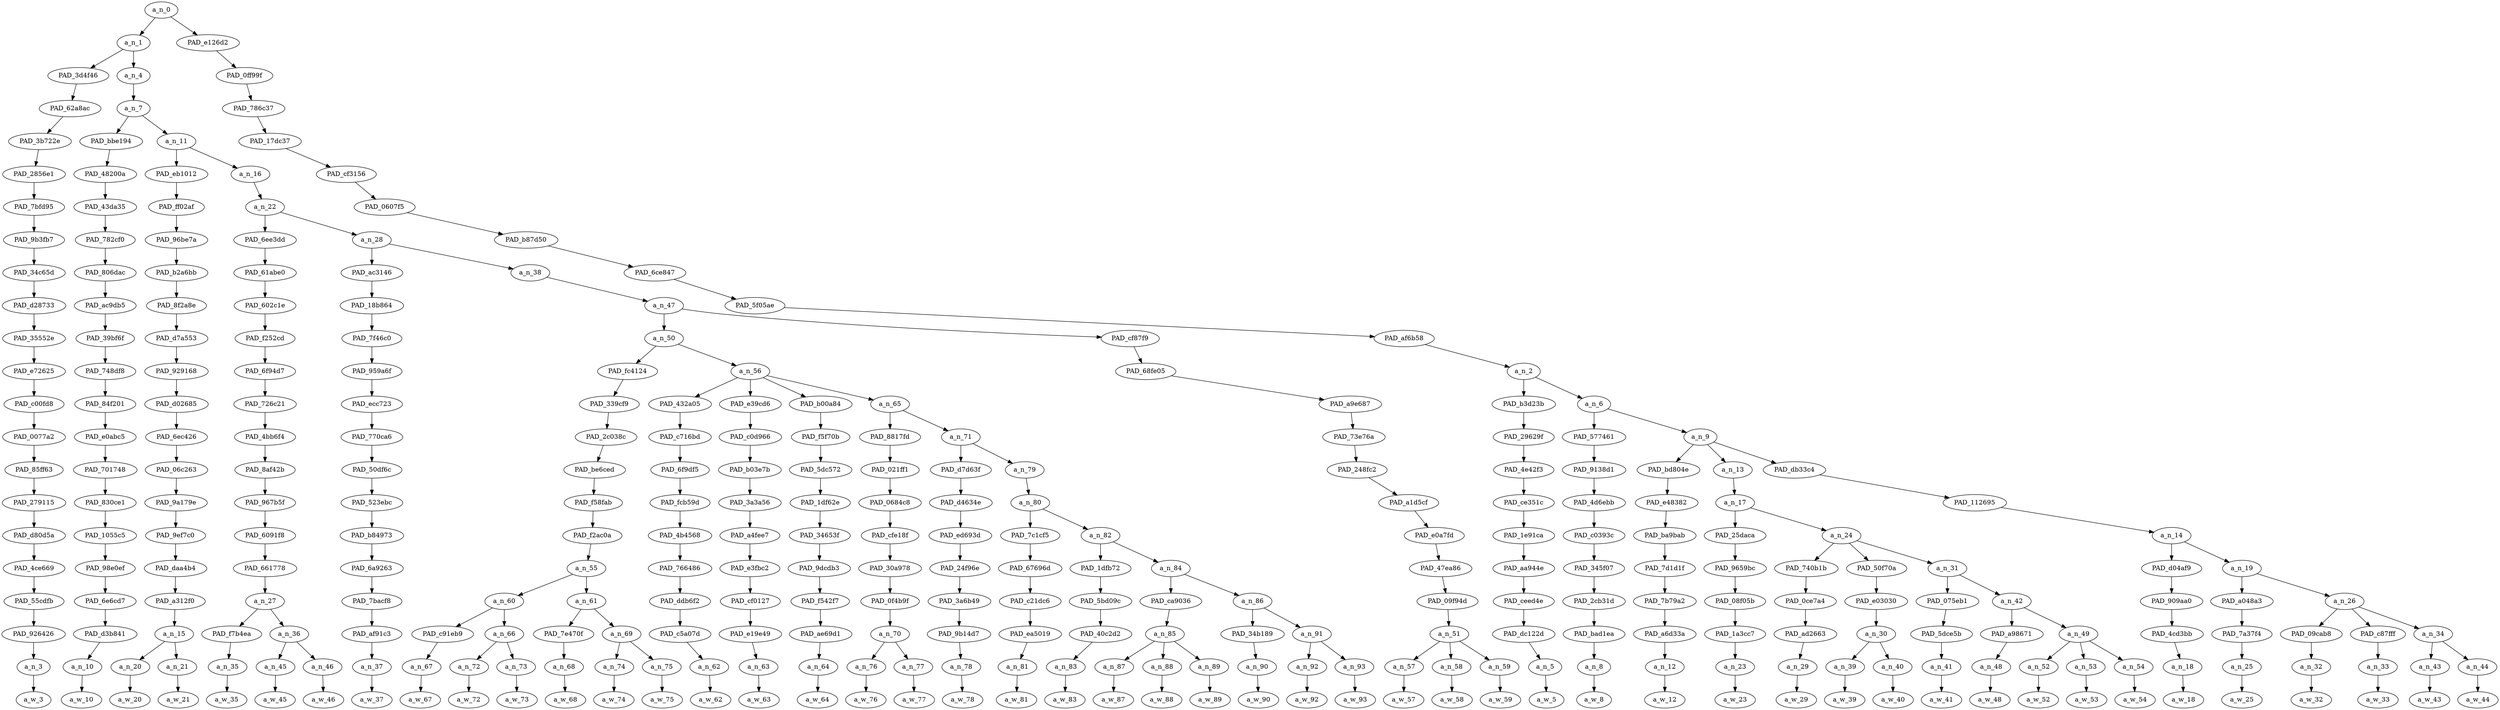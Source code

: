 strict digraph "" {
	a_n_0	[div_dir=1,
		index=0,
		level=21,
		pos="17.304744296603733,21!",
		text_span="[0, 1, 2, 3, 4, 5, 6, 7, 8, 9, 10, 11, 12, 13, 14, 15, 16, 17, 18, 19, 20, 21, 22, 23, 24, 25, 26, 27, 28, 29, 30, 31, 32, 33, 34, \
35, 36, 37, 38, 39, 40, 41, 42, 43, 44, 45, 46, 47, 48]",
		value=1.00000001];
	a_n_1	[div_dir=1,
		index=0,
		level=20,
		pos="1.7379608154296875,20!",
		text_span="[0, 1, 2, 3, 4, 5, 6, 7, 8, 9, 10, 11, 12, 13, 14, 15, 16, 17, 18, 19, 20, 21, 22, 23, 24, 25, 26, 27, 28, 29, 30]",
		value=0.70488954];
	a_n_0 -> a_n_1;
	PAD_e126d2	[div_dir=1,
		index=1,
		level=20,
		pos="32.87152777777778,20!",
		text_span="[31, 32, 33, 34, 35, 36, 37, 38, 39, 40, 41, 42, 43, 44, 45, 46, 47, 48]",
		value=0.29445597];
	a_n_0 -> PAD_e126d2;
	PAD_3d4f46	[div_dir=1,
		index=0,
		level=19,
		pos="0.0,19!",
		text_span="[0]",
		value=0.02516810];
	a_n_1 -> PAD_3d4f46;
	a_n_4	[div_dir=1,
		index=1,
		level=19,
		pos="3.475921630859375,19!",
		text_span="[1, 2, 3, 4, 5, 6, 7, 8, 9, 10, 11, 12, 13, 14, 15, 16, 17, 18, 19, 20, 21, 22, 23, 24, 25, 26, 27, 28, 29, 30]",
		value=0.67905836];
	a_n_1 -> a_n_4;
	PAD_62a8ac	[div_dir=1,
		index=0,
		level=18,
		pos="0.0,18!",
		text_span="[0]",
		value=0.02516810];
	PAD_3d4f46 -> PAD_62a8ac;
	PAD_3b722e	[div_dir=1,
		index=0,
		level=17,
		pos="0.0,17!",
		text_span="[0]",
		value=0.02516810];
	PAD_62a8ac -> PAD_3b722e;
	PAD_2856e1	[div_dir=1,
		index=0,
		level=16,
		pos="0.0,16!",
		text_span="[0]",
		value=0.02516810];
	PAD_3b722e -> PAD_2856e1;
	PAD_7bfd95	[div_dir=1,
		index=0,
		level=15,
		pos="0.0,15!",
		text_span="[0]",
		value=0.02516810];
	PAD_2856e1 -> PAD_7bfd95;
	PAD_9b3fb7	[div_dir=1,
		index=0,
		level=14,
		pos="0.0,14!",
		text_span="[0]",
		value=0.02516810];
	PAD_7bfd95 -> PAD_9b3fb7;
	PAD_34c65d	[div_dir=1,
		index=0,
		level=13,
		pos="0.0,13!",
		text_span="[0]",
		value=0.02516810];
	PAD_9b3fb7 -> PAD_34c65d;
	PAD_d28733	[div_dir=1,
		index=0,
		level=12,
		pos="0.0,12!",
		text_span="[0]",
		value=0.02516810];
	PAD_34c65d -> PAD_d28733;
	PAD_35552e	[div_dir=1,
		index=0,
		level=11,
		pos="0.0,11!",
		text_span="[0]",
		value=0.02516810];
	PAD_d28733 -> PAD_35552e;
	PAD_e72625	[div_dir=1,
		index=0,
		level=10,
		pos="0.0,10!",
		text_span="[0]",
		value=0.02516810];
	PAD_35552e -> PAD_e72625;
	PAD_c00fd8	[div_dir=1,
		index=0,
		level=9,
		pos="0.0,9!",
		text_span="[0]",
		value=0.02516810];
	PAD_e72625 -> PAD_c00fd8;
	PAD_0077a2	[div_dir=1,
		index=0,
		level=8,
		pos="0.0,8!",
		text_span="[0]",
		value=0.02516810];
	PAD_c00fd8 -> PAD_0077a2;
	PAD_85ff63	[div_dir=1,
		index=0,
		level=7,
		pos="0.0,7!",
		text_span="[0]",
		value=0.02516810];
	PAD_0077a2 -> PAD_85ff63;
	PAD_279115	[div_dir=1,
		index=0,
		level=6,
		pos="0.0,6!",
		text_span="[0]",
		value=0.02516810];
	PAD_85ff63 -> PAD_279115;
	PAD_d80d5a	[div_dir=1,
		index=0,
		level=5,
		pos="0.0,5!",
		text_span="[0]",
		value=0.02516810];
	PAD_279115 -> PAD_d80d5a;
	PAD_4ce669	[div_dir=1,
		index=0,
		level=4,
		pos="0.0,4!",
		text_span="[0]",
		value=0.02516810];
	PAD_d80d5a -> PAD_4ce669;
	PAD_55cdfb	[div_dir=1,
		index=0,
		level=3,
		pos="0.0,3!",
		text_span="[0]",
		value=0.02516810];
	PAD_4ce669 -> PAD_55cdfb;
	PAD_926426	[div_dir=1,
		index=0,
		level=2,
		pos="0.0,2!",
		text_span="[0]",
		value=0.02516810];
	PAD_55cdfb -> PAD_926426;
	a_n_3	[div_dir=1,
		index=0,
		level=1,
		pos="0.0,1!",
		text_span="[0]",
		value=0.02516810];
	PAD_926426 -> a_n_3;
	a_w_3	[div_dir=0,
		index=0,
		level=0,
		pos="0,0!",
		text_span="[0]",
		value=who];
	a_n_3 -> a_w_3;
	a_n_7	[div_dir=1,
		index=1,
		level=18,
		pos="3.475921630859375,18!",
		text_span="[1, 2, 3, 4, 5, 6, 7, 8, 9, 10, 11, 12, 13, 14, 15, 16, 17, 18, 19, 20, 21, 22, 23, 24, 25, 26, 27, 28, 29, 30]",
		value=0.67842242];
	a_n_4 -> a_n_7;
	PAD_bbe194	[div_dir=1,
		index=1,
		level=17,
		pos="1.0,17!",
		text_span="[1]",
		value=0.01773156];
	a_n_7 -> PAD_bbe194;
	a_n_11	[div_dir=1,
		index=2,
		level=17,
		pos="5.95184326171875,17!",
		text_span="[2, 3, 4, 5, 6, 7, 8, 9, 10, 11, 12, 13, 14, 15, 16, 17, 18, 19, 20, 21, 22, 23, 24, 25, 26, 27, 28, 29, 30]",
		value=0.66005491];
	a_n_7 -> a_n_11;
	PAD_48200a	[div_dir=1,
		index=1,
		level=16,
		pos="1.0,16!",
		text_span="[1]",
		value=0.01773156];
	PAD_bbe194 -> PAD_48200a;
	PAD_43da35	[div_dir=1,
		index=1,
		level=15,
		pos="1.0,15!",
		text_span="[1]",
		value=0.01773156];
	PAD_48200a -> PAD_43da35;
	PAD_782cf0	[div_dir=1,
		index=1,
		level=14,
		pos="1.0,14!",
		text_span="[1]",
		value=0.01773156];
	PAD_43da35 -> PAD_782cf0;
	PAD_806dac	[div_dir=1,
		index=1,
		level=13,
		pos="1.0,13!",
		text_span="[1]",
		value=0.01773156];
	PAD_782cf0 -> PAD_806dac;
	PAD_ac9db5	[div_dir=1,
		index=1,
		level=12,
		pos="1.0,12!",
		text_span="[1]",
		value=0.01773156];
	PAD_806dac -> PAD_ac9db5;
	PAD_39bf6f	[div_dir=1,
		index=1,
		level=11,
		pos="1.0,11!",
		text_span="[1]",
		value=0.01773156];
	PAD_ac9db5 -> PAD_39bf6f;
	PAD_748df8	[div_dir=1,
		index=1,
		level=10,
		pos="1.0,10!",
		text_span="[1]",
		value=0.01773156];
	PAD_39bf6f -> PAD_748df8;
	PAD_84f201	[div_dir=1,
		index=1,
		level=9,
		pos="1.0,9!",
		text_span="[1]",
		value=0.01773156];
	PAD_748df8 -> PAD_84f201;
	PAD_e0abc5	[div_dir=1,
		index=1,
		level=8,
		pos="1.0,8!",
		text_span="[1]",
		value=0.01773156];
	PAD_84f201 -> PAD_e0abc5;
	PAD_701748	[div_dir=1,
		index=1,
		level=7,
		pos="1.0,7!",
		text_span="[1]",
		value=0.01773156];
	PAD_e0abc5 -> PAD_701748;
	PAD_830ce1	[div_dir=1,
		index=1,
		level=6,
		pos="1.0,6!",
		text_span="[1]",
		value=0.01773156];
	PAD_701748 -> PAD_830ce1;
	PAD_1055c5	[div_dir=1,
		index=1,
		level=5,
		pos="1.0,5!",
		text_span="[1]",
		value=0.01773156];
	PAD_830ce1 -> PAD_1055c5;
	PAD_98e0ef	[div_dir=1,
		index=1,
		level=4,
		pos="1.0,4!",
		text_span="[1]",
		value=0.01773156];
	PAD_1055c5 -> PAD_98e0ef;
	PAD_6e6cd7	[div_dir=1,
		index=1,
		level=3,
		pos="1.0,3!",
		text_span="[1]",
		value=0.01773156];
	PAD_98e0ef -> PAD_6e6cd7;
	PAD_d3b841	[div_dir=1,
		index=1,
		level=2,
		pos="1.0,2!",
		text_span="[1]",
		value=0.01773156];
	PAD_6e6cd7 -> PAD_d3b841;
	a_n_10	[div_dir=1,
		index=1,
		level=1,
		pos="1.0,1!",
		text_span="[1]",
		value=0.01773156];
	PAD_d3b841 -> a_n_10;
	a_w_10	[div_dir=0,
		index=1,
		level=0,
		pos="1,0!",
		text_span="[1]",
		value=are];
	a_n_10 -> a_w_10;
	PAD_eb1012	[div_dir=1,
		index=2,
		level=16,
		pos="2.5,16!",
		text_span="[2, 3]",
		value=0.03480091];
	a_n_11 -> PAD_eb1012;
	a_n_16	[div_dir=1,
		index=3,
		level=16,
		pos="9.4036865234375,16!",
		text_span="[4, 5, 6, 7, 8, 9, 10, 11, 12, 13, 14, 15, 16, 17, 18, 19, 20, 21, 22, 23, 24, 25, 26, 27, 28, 29, 30]",
		value=0.62461151];
	a_n_11 -> a_n_16;
	PAD_ff02af	[div_dir=1,
		index=2,
		level=15,
		pos="2.5,15!",
		text_span="[2, 3]",
		value=0.03480091];
	PAD_eb1012 -> PAD_ff02af;
	PAD_96be7a	[div_dir=1,
		index=2,
		level=14,
		pos="2.5,14!",
		text_span="[2, 3]",
		value=0.03480091];
	PAD_ff02af -> PAD_96be7a;
	PAD_b2a6bb	[div_dir=1,
		index=2,
		level=13,
		pos="2.5,13!",
		text_span="[2, 3]",
		value=0.03480091];
	PAD_96be7a -> PAD_b2a6bb;
	PAD_8f2a8e	[div_dir=1,
		index=2,
		level=12,
		pos="2.5,12!",
		text_span="[2, 3]",
		value=0.03480091];
	PAD_b2a6bb -> PAD_8f2a8e;
	PAD_d7a553	[div_dir=1,
		index=2,
		level=11,
		pos="2.5,11!",
		text_span="[2, 3]",
		value=0.03480091];
	PAD_8f2a8e -> PAD_d7a553;
	PAD_929168	[div_dir=1,
		index=2,
		level=10,
		pos="2.5,10!",
		text_span="[2, 3]",
		value=0.03480091];
	PAD_d7a553 -> PAD_929168;
	PAD_d02685	[div_dir=1,
		index=2,
		level=9,
		pos="2.5,9!",
		text_span="[2, 3]",
		value=0.03480091];
	PAD_929168 -> PAD_d02685;
	PAD_6ec426	[div_dir=1,
		index=2,
		level=8,
		pos="2.5,8!",
		text_span="[2, 3]",
		value=0.03480091];
	PAD_d02685 -> PAD_6ec426;
	PAD_06c263	[div_dir=1,
		index=2,
		level=7,
		pos="2.5,7!",
		text_span="[2, 3]",
		value=0.03480091];
	PAD_6ec426 -> PAD_06c263;
	PAD_9a179e	[div_dir=1,
		index=2,
		level=6,
		pos="2.5,6!",
		text_span="[2, 3]",
		value=0.03480091];
	PAD_06c263 -> PAD_9a179e;
	PAD_9ef7c0	[div_dir=1,
		index=2,
		level=5,
		pos="2.5,5!",
		text_span="[2, 3]",
		value=0.03480091];
	PAD_9a179e -> PAD_9ef7c0;
	PAD_daa4b4	[div_dir=1,
		index=2,
		level=4,
		pos="2.5,4!",
		text_span="[2, 3]",
		value=0.03480091];
	PAD_9ef7c0 -> PAD_daa4b4;
	PAD_a312f0	[div_dir=1,
		index=2,
		level=3,
		pos="2.5,3!",
		text_span="[2, 3]",
		value=0.03480091];
	PAD_daa4b4 -> PAD_a312f0;
	a_n_15	[div_dir=1,
		index=2,
		level=2,
		pos="2.5,2!",
		text_span="[2, 3]",
		value=0.03480091];
	PAD_a312f0 -> a_n_15;
	a_n_20	[div_dir=1,
		index=2,
		level=1,
		pos="2.0,1!",
		text_span="[2]",
		value=0.01593804];
	a_n_15 -> a_n_20;
	a_n_21	[div_dir=1,
		index=3,
		level=1,
		pos="3.0,1!",
		text_span="[3]",
		value=0.01882350];
	a_n_15 -> a_n_21;
	a_w_20	[div_dir=0,
		index=2,
		level=0,
		pos="2,0!",
		text_span="[2]",
		value=these];
	a_n_20 -> a_w_20;
	a_w_21	[div_dir=0,
		index=3,
		level=0,
		pos="3,0!",
		text_span="[3]",
		value=people];
	a_n_21 -> a_w_21;
	a_n_22	[div_dir=1,
		index=3,
		level=15,
		pos="9.4036865234375,15!",
		text_span="[4, 5, 6, 7, 8, 9, 10, 11, 12, 13, 14, 15, 16, 17, 18, 19, 20, 21, 22, 23, 24, 25, 26, 27, 28, 29, 30]",
		value=0.62395825];
	a_n_16 -> a_n_22;
	PAD_6ee3dd	[div_dir=1,
		index=3,
		level=14,
		pos="4.75,14!",
		text_span="[4, 5, 6]",
		value=0.03902191];
	a_n_22 -> PAD_6ee3dd;
	a_n_28	[div_dir=1,
		index=4,
		level=14,
		pos="14.057373046875,14!",
		text_span="[7, 8, 9, 10, 11, 12, 13, 14, 15, 16, 17, 18, 19, 20, 21, 22, 23, 24, 25, 26, 27, 28, 29, 30]",
		value=0.58428307];
	a_n_22 -> a_n_28;
	PAD_61abe0	[div_dir=1,
		index=3,
		level=13,
		pos="4.75,13!",
		text_span="[4, 5, 6]",
		value=0.03902191];
	PAD_6ee3dd -> PAD_61abe0;
	PAD_602c1e	[div_dir=1,
		index=3,
		level=12,
		pos="4.75,12!",
		text_span="[4, 5, 6]",
		value=0.03902191];
	PAD_61abe0 -> PAD_602c1e;
	PAD_f252cd	[div_dir=1,
		index=3,
		level=11,
		pos="4.75,11!",
		text_span="[4, 5, 6]",
		value=0.03902191];
	PAD_602c1e -> PAD_f252cd;
	PAD_6f94d7	[div_dir=1,
		index=3,
		level=10,
		pos="4.75,10!",
		text_span="[4, 5, 6]",
		value=0.03902191];
	PAD_f252cd -> PAD_6f94d7;
	PAD_726c21	[div_dir=1,
		index=3,
		level=9,
		pos="4.75,9!",
		text_span="[4, 5, 6]",
		value=0.03902191];
	PAD_6f94d7 -> PAD_726c21;
	PAD_4bb6f4	[div_dir=1,
		index=3,
		level=8,
		pos="4.75,8!",
		text_span="[4, 5, 6]",
		value=0.03902191];
	PAD_726c21 -> PAD_4bb6f4;
	PAD_8af42b	[div_dir=1,
		index=3,
		level=7,
		pos="4.75,7!",
		text_span="[4, 5, 6]",
		value=0.03902191];
	PAD_4bb6f4 -> PAD_8af42b;
	PAD_967b5f	[div_dir=1,
		index=3,
		level=6,
		pos="4.75,6!",
		text_span="[4, 5, 6]",
		value=0.03902191];
	PAD_8af42b -> PAD_967b5f;
	PAD_6091f8	[div_dir=1,
		index=3,
		level=5,
		pos="4.75,5!",
		text_span="[4, 5, 6]",
		value=0.03902191];
	PAD_967b5f -> PAD_6091f8;
	PAD_661778	[div_dir=1,
		index=3,
		level=4,
		pos="4.75,4!",
		text_span="[4, 5, 6]",
		value=0.03902191];
	PAD_6091f8 -> PAD_661778;
	a_n_27	[div_dir=1,
		index=3,
		level=3,
		pos="4.75,3!",
		text_span="[4, 5, 6]",
		value=0.03902191];
	PAD_661778 -> a_n_27;
	PAD_f7b4ea	[div_dir=1,
		index=3,
		level=2,
		pos="4.0,2!",
		text_span="[4]",
		value=0.01309382];
	a_n_27 -> PAD_f7b4ea;
	a_n_36	[div_dir=1,
		index=4,
		level=2,
		pos="5.5,2!",
		text_span="[5, 6]",
		value=0.02585798];
	a_n_27 -> a_n_36;
	a_n_35	[div_dir=1,
		index=4,
		level=1,
		pos="4.0,1!",
		text_span="[4]",
		value=0.01309382];
	PAD_f7b4ea -> a_n_35;
	a_w_35	[div_dir=0,
		index=4,
		level=0,
		pos="4,0!",
		text_span="[4]",
		value=most];
	a_n_35 -> a_w_35;
	a_n_45	[div_dir=1,
		index=5,
		level=1,
		pos="5.0,1!",
		text_span="[5]",
		value=0.01196460];
	a_n_36 -> a_n_45;
	a_n_46	[div_dir=1,
		index=6,
		level=1,
		pos="6.0,1!",
		text_span="[6]",
		value=0.01382970];
	a_n_36 -> a_n_46;
	a_w_45	[div_dir=0,
		index=5,
		level=0,
		pos="5,0!",
		text_span="[5]",
		value=of];
	a_n_45 -> a_w_45;
	a_w_46	[div_dir=0,
		index=6,
		level=0,
		pos="6,0!",
		text_span="[6]",
		value=them];
	a_n_46 -> a_w_46;
	PAD_ac3146	[div_dir=1,
		index=4,
		level=13,
		pos="7.0,13!",
		text_span="[7]",
		value=0.01282829];
	a_n_28 -> PAD_ac3146;
	a_n_38	[div_dir=1,
		index=5,
		level=13,
		pos="21.11474609375,13!",
		text_span="[8, 9, 10, 11, 12, 13, 14, 15, 16, 17, 18, 19, 20, 21, 22, 23, 24, 25, 26, 27, 28, 29, 30]",
		value=0.57078914];
	a_n_28 -> a_n_38;
	PAD_18b864	[div_dir=1,
		index=4,
		level=12,
		pos="7.0,12!",
		text_span="[7]",
		value=0.01282829];
	PAD_ac3146 -> PAD_18b864;
	PAD_7f46c0	[div_dir=1,
		index=4,
		level=11,
		pos="7.0,11!",
		text_span="[7]",
		value=0.01282829];
	PAD_18b864 -> PAD_7f46c0;
	PAD_959a6f	[div_dir=1,
		index=4,
		level=10,
		pos="7.0,10!",
		text_span="[7]",
		value=0.01282829];
	PAD_7f46c0 -> PAD_959a6f;
	PAD_ecc723	[div_dir=1,
		index=4,
		level=9,
		pos="7.0,9!",
		text_span="[7]",
		value=0.01282829];
	PAD_959a6f -> PAD_ecc723;
	PAD_770ca6	[div_dir=1,
		index=4,
		level=8,
		pos="7.0,8!",
		text_span="[7]",
		value=0.01282829];
	PAD_ecc723 -> PAD_770ca6;
	PAD_50df6c	[div_dir=1,
		index=4,
		level=7,
		pos="7.0,7!",
		text_span="[7]",
		value=0.01282829];
	PAD_770ca6 -> PAD_50df6c;
	PAD_523ebc	[div_dir=1,
		index=4,
		level=6,
		pos="7.0,6!",
		text_span="[7]",
		value=0.01282829];
	PAD_50df6c -> PAD_523ebc;
	PAD_b84973	[div_dir=1,
		index=4,
		level=5,
		pos="7.0,5!",
		text_span="[7]",
		value=0.01282829];
	PAD_523ebc -> PAD_b84973;
	PAD_6a9263	[div_dir=1,
		index=4,
		level=4,
		pos="7.0,4!",
		text_span="[7]",
		value=0.01282829];
	PAD_b84973 -> PAD_6a9263;
	PAD_7bacf8	[div_dir=1,
		index=4,
		level=3,
		pos="7.0,3!",
		text_span="[7]",
		value=0.01282829];
	PAD_6a9263 -> PAD_7bacf8;
	PAD_af91c3	[div_dir=1,
		index=5,
		level=2,
		pos="7.0,2!",
		text_span="[7]",
		value=0.01282829];
	PAD_7bacf8 -> PAD_af91c3;
	a_n_37	[div_dir=1,
		index=7,
		level=1,
		pos="7.0,1!",
		text_span="[7]",
		value=0.01282829];
	PAD_af91c3 -> a_n_37;
	a_w_37	[div_dir=0,
		index=7,
		level=0,
		pos="7,0!",
		text_span="[7]",
		value=are1];
	a_n_37 -> a_w_37;
	a_n_47	[div_dir=1,
		index=5,
		level=12,
		pos="21.11474609375,12!",
		text_span="[8, 9, 10, 11, 12, 13, 14, 15, 16, 17, 18, 19, 20, 21, 22, 23, 24, 25, 26, 27, 28, 29, 30]",
		value=0.57012276];
	a_n_38 -> a_n_47;
	a_n_50	[div_dir=1,
		index=5,
		level=11,
		pos="13.2294921875,11!",
		text_span="[8, 9, 10, 11, 12, 13, 14, 15, 16, 17, 18, 19, 20, 21, 22, 23, 24, 25, 26, 27]",
		value=0.52888738];
	a_n_47 -> a_n_50;
	PAD_cf87f9	[div_dir=1,
		index=6,
		level=11,
		pos="29.0,11!",
		text_span="[28, 29, 30]",
		value=0.04056900];
	a_n_47 -> PAD_cf87f9;
	PAD_fc4124	[div_dir=1,
		index=5,
		level=10,
		pos="10.5,10!",
		text_span="[8, 9, 10, 11, 12, 13]",
		value=0.11054304];
	a_n_50 -> PAD_fc4124;
	a_n_56	[div_dir=1,
		index=6,
		level=10,
		pos="15.958984375,10!",
		text_span="[14, 15, 16, 17, 18, 19, 20, 21, 22, 23, 24, 25, 26, 27]",
		value=0.41764778];
	a_n_50 -> a_n_56;
	PAD_339cf9	[div_dir=1,
		index=5,
		level=9,
		pos="10.5,9!",
		text_span="[8, 9, 10, 11, 12, 13]",
		value=0.11054304];
	PAD_fc4124 -> PAD_339cf9;
	PAD_2c038c	[div_dir=1,
		index=5,
		level=8,
		pos="10.5,8!",
		text_span="[8, 9, 10, 11, 12, 13]",
		value=0.11054304];
	PAD_339cf9 -> PAD_2c038c;
	PAD_be6ced	[div_dir=1,
		index=5,
		level=7,
		pos="10.5,7!",
		text_span="[8, 9, 10, 11, 12, 13]",
		value=0.11054304];
	PAD_2c038c -> PAD_be6ced;
	PAD_f58fab	[div_dir=1,
		index=5,
		level=6,
		pos="10.5,6!",
		text_span="[8, 9, 10, 11, 12, 13]",
		value=0.11054304];
	PAD_be6ced -> PAD_f58fab;
	PAD_f2ac0a	[div_dir=1,
		index=5,
		level=5,
		pos="10.5,5!",
		text_span="[8, 9, 10, 11, 12, 13]",
		value=0.11054304];
	PAD_f58fab -> PAD_f2ac0a;
	a_n_55	[div_dir=1,
		index=5,
		level=4,
		pos="10.5,4!",
		text_span="[8, 9, 10, 11, 12, 13]",
		value=0.11054304];
	PAD_f2ac0a -> a_n_55;
	a_n_60	[div_dir=1,
		index=5,
		level=3,
		pos="9.25,3!",
		text_span="[8, 9, 10]",
		value=0.06749439];
	a_n_55 -> a_n_60;
	a_n_61	[div_dir=-1,
		index=6,
		level=3,
		pos="11.75,3!",
		text_span="[11, 12, 13]",
		value=0.04293190];
	a_n_55 -> a_n_61;
	PAD_c91eb9	[div_dir=1,
		index=7,
		level=2,
		pos="10.0,2!",
		text_span="[10]",
		value=0.01765394];
	a_n_60 -> PAD_c91eb9;
	a_n_66	[div_dir=1,
		index=6,
		level=2,
		pos="8.5,2!",
		text_span="[8, 9]",
		value=0.04966553];
	a_n_60 -> a_n_66;
	a_n_67	[div_dir=1,
		index=10,
		level=1,
		pos="10.0,1!",
		text_span="[10]",
		value=0.01765394];
	PAD_c91eb9 -> a_n_67;
	a_w_67	[div_dir=0,
		index=10,
		level=0,
		pos="10,0!",
		text_span="[10]",
		value=people1];
	a_n_67 -> a_w_67;
	a_n_72	[div_dir=1,
		index=8,
		level=1,
		pos="8.0,1!",
		text_span="[8]",
		value=0.02563106];
	a_n_66 -> a_n_72;
	a_n_73	[div_dir=1,
		index=9,
		level=1,
		pos="9.0,1!",
		text_span="[9]",
		value=0.02383071];
	a_n_66 -> a_n_73;
	a_w_72	[div_dir=0,
		index=8,
		level=0,
		pos="8,0!",
		text_span="[8]",
		value=jealous];
	a_n_72 -> a_w_72;
	a_w_73	[div_dir=0,
		index=9,
		level=0,
		pos="9,0!",
		text_span="[9]",
		value=angry];
	a_n_73 -> a_w_73;
	PAD_7e470f	[div_dir=-1,
		index=8,
		level=2,
		pos="11.0,2!",
		text_span="[11]",
		value=0.01226378];
	a_n_61 -> PAD_7e470f;
	a_n_69	[div_dir=-1,
		index=9,
		level=2,
		pos="12.5,2!",
		text_span="[12, 13]",
		value=0.03066215];
	a_n_61 -> a_n_69;
	a_n_68	[div_dir=-1,
		index=11,
		level=1,
		pos="11.0,1!",
		text_span="[11]",
		value=0.01226378];
	PAD_7e470f -> a_n_68;
	a_w_68	[div_dir=0,
		index=11,
		level=0,
		pos="11,0!",
		text_span="[11]",
		value=from];
	a_n_68 -> a_w_68;
	a_n_74	[div_dir=1,
		index=12,
		level=1,
		pos="12.0,1!",
		text_span="[12]",
		value=0.01290982];
	a_n_69 -> a_n_74;
	a_n_75	[div_dir=-1,
		index=13,
		level=1,
		pos="13.0,1!",
		text_span="[13]",
		value=0.01774600];
	a_n_69 -> a_n_75;
	a_w_74	[div_dir=0,
		index=12,
		level=0,
		pos="12,0!",
		text_span="[12]",
		value=other];
	a_n_74 -> a_w_74;
	a_w_75	[div_dir=0,
		index=13,
		level=0,
		pos="13,0!",
		text_span="[13]",
		value=nations];
	a_n_75 -> a_w_75;
	PAD_432a05	[div_dir=1,
		index=6,
		level=9,
		pos="14.0,9!",
		text_span="[14]",
		value=0.01497487];
	a_n_56 -> PAD_432a05;
	PAD_e39cd6	[div_dir=1,
		index=7,
		level=9,
		pos="15.0,9!",
		text_span="[15]",
		value=0.01542407];
	a_n_56 -> PAD_e39cd6;
	PAD_b00a84	[div_dir=-1,
		index=8,
		level=9,
		pos="16.0,9!",
		text_span="[16]",
		value=0.01599957];
	a_n_56 -> PAD_b00a84;
	a_n_65	[div_dir=1,
		index=9,
		level=9,
		pos="18.8359375,9!",
		text_span="[17, 18, 19, 20, 21, 22, 23, 24, 25, 26, 27]",
		value=0.37050879];
	a_n_56 -> a_n_65;
	PAD_c716bd	[div_dir=1,
		index=6,
		level=8,
		pos="14.0,8!",
		text_span="[14]",
		value=0.01497487];
	PAD_432a05 -> PAD_c716bd;
	PAD_6f9df5	[div_dir=1,
		index=6,
		level=7,
		pos="14.0,7!",
		text_span="[14]",
		value=0.01497487];
	PAD_c716bd -> PAD_6f9df5;
	PAD_fcb59d	[div_dir=1,
		index=6,
		level=6,
		pos="14.0,6!",
		text_span="[14]",
		value=0.01497487];
	PAD_6f9df5 -> PAD_fcb59d;
	PAD_4b4568	[div_dir=1,
		index=6,
		level=5,
		pos="14.0,5!",
		text_span="[14]",
		value=0.01497487];
	PAD_fcb59d -> PAD_4b4568;
	PAD_766486	[div_dir=1,
		index=6,
		level=4,
		pos="14.0,4!",
		text_span="[14]",
		value=0.01497487];
	PAD_4b4568 -> PAD_766486;
	PAD_ddb6f2	[div_dir=1,
		index=7,
		level=3,
		pos="14.0,3!",
		text_span="[14]",
		value=0.01497487];
	PAD_766486 -> PAD_ddb6f2;
	PAD_c5a07d	[div_dir=1,
		index=10,
		level=2,
		pos="14.0,2!",
		text_span="[14]",
		value=0.01497487];
	PAD_ddb6f2 -> PAD_c5a07d;
	a_n_62	[div_dir=1,
		index=14,
		level=1,
		pos="14.0,1!",
		text_span="[14]",
		value=0.01497487];
	PAD_c5a07d -> a_n_62;
	a_w_62	[div_dir=0,
		index=14,
		level=0,
		pos="14,0!",
		text_span="[14]",
		value=acting];
	a_n_62 -> a_w_62;
	PAD_c0d966	[div_dir=1,
		index=7,
		level=8,
		pos="15.0,8!",
		text_span="[15]",
		value=0.01542407];
	PAD_e39cd6 -> PAD_c0d966;
	PAD_b03e7b	[div_dir=1,
		index=7,
		level=7,
		pos="15.0,7!",
		text_span="[15]",
		value=0.01542407];
	PAD_c0d966 -> PAD_b03e7b;
	PAD_3a3a56	[div_dir=1,
		index=7,
		level=6,
		pos="15.0,6!",
		text_span="[15]",
		value=0.01542407];
	PAD_b03e7b -> PAD_3a3a56;
	PAD_a4fee7	[div_dir=1,
		index=7,
		level=5,
		pos="15.0,5!",
		text_span="[15]",
		value=0.01542407];
	PAD_3a3a56 -> PAD_a4fee7;
	PAD_e3fbc2	[div_dir=1,
		index=7,
		level=4,
		pos="15.0,4!",
		text_span="[15]",
		value=0.01542407];
	PAD_a4fee7 -> PAD_e3fbc2;
	PAD_cf0127	[div_dir=1,
		index=8,
		level=3,
		pos="15.0,3!",
		text_span="[15]",
		value=0.01542407];
	PAD_e3fbc2 -> PAD_cf0127;
	PAD_e19e49	[div_dir=1,
		index=11,
		level=2,
		pos="15.0,2!",
		text_span="[15]",
		value=0.01542407];
	PAD_cf0127 -> PAD_e19e49;
	a_n_63	[div_dir=1,
		index=15,
		level=1,
		pos="15.0,1!",
		text_span="[15]",
		value=0.01542407];
	PAD_e19e49 -> a_n_63;
	a_w_63	[div_dir=0,
		index=15,
		level=0,
		pos="15,0!",
		text_span="[15]",
		value=out];
	a_n_63 -> a_w_63;
	PAD_f5f70b	[div_dir=-1,
		index=8,
		level=8,
		pos="16.0,8!",
		text_span="[16]",
		value=0.01599957];
	PAD_b00a84 -> PAD_f5f70b;
	PAD_5dc572	[div_dir=-1,
		index=8,
		level=7,
		pos="16.0,7!",
		text_span="[16]",
		value=0.01599957];
	PAD_f5f70b -> PAD_5dc572;
	PAD_1df62e	[div_dir=-1,
		index=8,
		level=6,
		pos="16.0,6!",
		text_span="[16]",
		value=0.01599957];
	PAD_5dc572 -> PAD_1df62e;
	PAD_34653f	[div_dir=-1,
		index=8,
		level=5,
		pos="16.0,5!",
		text_span="[16]",
		value=0.01599957];
	PAD_1df62e -> PAD_34653f;
	PAD_9dcdb3	[div_dir=-1,
		index=8,
		level=4,
		pos="16.0,4!",
		text_span="[16]",
		value=0.01599957];
	PAD_34653f -> PAD_9dcdb3;
	PAD_f542f7	[div_dir=-1,
		index=9,
		level=3,
		pos="16.0,3!",
		text_span="[16]",
		value=0.01599957];
	PAD_9dcdb3 -> PAD_f542f7;
	PAD_ae69d1	[div_dir=-1,
		index=12,
		level=2,
		pos="16.0,2!",
		text_span="[16]",
		value=0.01599957];
	PAD_f542f7 -> PAD_ae69d1;
	a_n_64	[div_dir=-1,
		index=16,
		level=1,
		pos="16.0,1!",
		text_span="[16]",
		value=0.01599957];
	PAD_ae69d1 -> a_n_64;
	a_w_64	[div_dir=0,
		index=16,
		level=0,
		pos="16,0!",
		text_span="[16]",
		value=emotionally];
	a_n_64 -> a_w_64;
	PAD_8817fd	[div_dir=1,
		index=9,
		level=8,
		pos="17.5,8!",
		text_span="[17, 18]",
		value=0.04668460];
	a_n_65 -> PAD_8817fd;
	a_n_71	[div_dir=1,
		index=10,
		level=8,
		pos="20.171875,8!",
		text_span="[19, 20, 21, 22, 23, 24, 25, 26, 27]",
		value=0.32302737];
	a_n_65 -> a_n_71;
	PAD_021ff1	[div_dir=1,
		index=9,
		level=7,
		pos="17.5,7!",
		text_span="[17, 18]",
		value=0.04668460];
	PAD_8817fd -> PAD_021ff1;
	PAD_0684c8	[div_dir=1,
		index=9,
		level=6,
		pos="17.5,6!",
		text_span="[17, 18]",
		value=0.04668460];
	PAD_021ff1 -> PAD_0684c8;
	PAD_cfe18f	[div_dir=1,
		index=9,
		level=5,
		pos="17.5,5!",
		text_span="[17, 18]",
		value=0.04668460];
	PAD_0684c8 -> PAD_cfe18f;
	PAD_30a978	[div_dir=1,
		index=9,
		level=4,
		pos="17.5,4!",
		text_span="[17, 18]",
		value=0.04668460];
	PAD_cfe18f -> PAD_30a978;
	PAD_0f4b9f	[div_dir=1,
		index=10,
		level=3,
		pos="17.5,3!",
		text_span="[17, 18]",
		value=0.04668460];
	PAD_30a978 -> PAD_0f4b9f;
	a_n_70	[div_dir=1,
		index=13,
		level=2,
		pos="17.5,2!",
		text_span="[17, 18]",
		value=0.04668460];
	PAD_0f4b9f -> a_n_70;
	a_n_76	[div_dir=1,
		index=17,
		level=1,
		pos="17.0,1!",
		text_span="[17]",
		value=0.01901761];
	a_n_70 -> a_n_76;
	a_n_77	[div_dir=1,
		index=18,
		level=1,
		pos="18.0,1!",
		text_span="[18]",
		value=0.02739191];
	a_n_70 -> a_n_77;
	a_w_76	[div_dir=0,
		index=17,
		level=0,
		pos="17,0!",
		text_span="[17]",
		value=any];
	a_n_76 -> a_w_76;
	a_w_77	[div_dir=0,
		index=18,
		level=0,
		pos="18,0!",
		text_span="[18]",
		value=american];
	a_n_77 -> a_w_77;
	PAD_d7d63f	[div_dir=1,
		index=10,
		level=7,
		pos="19.0,7!",
		text_span="[19]",
		value=0.01719379];
	a_n_71 -> PAD_d7d63f;
	a_n_79	[div_dir=1,
		index=11,
		level=7,
		pos="21.34375,7!",
		text_span="[20, 21, 22, 23, 24, 25, 26, 27]",
		value=0.30508493];
	a_n_71 -> a_n_79;
	PAD_d4634e	[div_dir=1,
		index=10,
		level=6,
		pos="19.0,6!",
		text_span="[19]",
		value=0.01719379];
	PAD_d7d63f -> PAD_d4634e;
	PAD_ed693d	[div_dir=1,
		index=10,
		level=5,
		pos="19.0,5!",
		text_span="[19]",
		value=0.01719379];
	PAD_d4634e -> PAD_ed693d;
	PAD_24f96e	[div_dir=1,
		index=10,
		level=4,
		pos="19.0,4!",
		text_span="[19]",
		value=0.01719379];
	PAD_ed693d -> PAD_24f96e;
	PAD_3a6b49	[div_dir=1,
		index=11,
		level=3,
		pos="19.0,3!",
		text_span="[19]",
		value=0.01719379];
	PAD_24f96e -> PAD_3a6b49;
	PAD_9b14d7	[div_dir=1,
		index=14,
		level=2,
		pos="19.0,2!",
		text_span="[19]",
		value=0.01719379];
	PAD_3a6b49 -> PAD_9b14d7;
	a_n_78	[div_dir=1,
		index=19,
		level=1,
		pos="19.0,1!",
		text_span="[19]",
		value=0.01719379];
	PAD_9b14d7 -> a_n_78;
	a_w_78	[div_dir=0,
		index=19,
		level=0,
		pos="19,0!",
		text_span="[19]",
		value=who1];
	a_n_78 -> a_w_78;
	a_n_80	[div_dir=1,
		index=11,
		level=6,
		pos="21.34375,6!",
		text_span="[20, 21, 22, 23, 24, 25, 26, 27]",
		value=0.30431739];
	a_n_79 -> a_n_80;
	PAD_7c1cf5	[div_dir=1,
		index=11,
		level=5,
		pos="20.0,5!",
		text_span="[20]",
		value=0.01556471];
	a_n_80 -> PAD_7c1cf5;
	a_n_82	[div_dir=1,
		index=12,
		level=5,
		pos="22.6875,5!",
		text_span="[21, 22, 23, 24, 25, 26, 27]",
		value=0.28798513];
	a_n_80 -> a_n_82;
	PAD_67696d	[div_dir=1,
		index=11,
		level=4,
		pos="20.0,4!",
		text_span="[20]",
		value=0.01556471];
	PAD_7c1cf5 -> PAD_67696d;
	PAD_c21dc6	[div_dir=1,
		index=12,
		level=3,
		pos="20.0,3!",
		text_span="[20]",
		value=0.01556471];
	PAD_67696d -> PAD_c21dc6;
	PAD_ea5019	[div_dir=1,
		index=15,
		level=2,
		pos="20.0,2!",
		text_span="[20]",
		value=0.01556471];
	PAD_c21dc6 -> PAD_ea5019;
	a_n_81	[div_dir=1,
		index=20,
		level=1,
		pos="20.0,1!",
		text_span="[20]",
		value=0.01556471];
	PAD_ea5019 -> a_n_81;
	a_w_81	[div_dir=0,
		index=20,
		level=0,
		pos="20,0!",
		text_span="[20]",
		value=is];
	a_n_81 -> a_w_81;
	PAD_1dfb72	[div_dir=-1,
		index=12,
		level=4,
		pos="21.0,4!",
		text_span="[21]",
		value=0.03287118];
	a_n_82 -> PAD_1dfb72;
	a_n_84	[div_dir=1,
		index=13,
		level=4,
		pos="24.375,4!",
		text_span="[22, 23, 24, 25, 26, 27]",
		value=0.25431190];
	a_n_82 -> a_n_84;
	PAD_5bd09c	[div_dir=-1,
		index=13,
		level=3,
		pos="21.0,3!",
		text_span="[21]",
		value=0.03287118];
	PAD_1dfb72 -> PAD_5bd09c;
	PAD_40c2d2	[div_dir=-1,
		index=16,
		level=2,
		pos="21.0,2!",
		text_span="[21]",
		value=0.03287118];
	PAD_5bd09c -> PAD_40c2d2;
	a_n_83	[div_dir=-1,
		index=21,
		level=1,
		pos="21.0,1!",
		text_span="[21]",
		value=0.03287118];
	PAD_40c2d2 -> a_n_83;
	a_w_83	[div_dir=0,
		index=21,
		level=0,
		pos="21,0!",
		text_span="[21]",
		value=parroting];
	a_n_83 -> a_w_83;
	PAD_ca9036	[div_dir=1,
		index=14,
		level=3,
		pos="23.0,3!",
		text_span="[22, 23, 24]",
		value=0.19170809];
	a_n_84 -> PAD_ca9036;
	a_n_86	[div_dir=1,
		index=15,
		level=3,
		pos="25.75,3!",
		text_span="[25, 26, 27]",
		value=0.06165921];
	a_n_84 -> a_n_86;
	a_n_85	[div_dir=1,
		index=17,
		level=2,
		pos="23.0,2!",
		text_span="[22, 23, 24]",
		value=0.19170809];
	PAD_ca9036 -> a_n_85;
	a_n_87	[div_dir=-1,
		index=22,
		level=1,
		pos="22.0,1!",
		text_span="[22]",
		value=0.02570661];
	a_n_85 -> a_n_87;
	a_n_88	[div_dir=1,
		index=23,
		level=1,
		pos="23.0,1!",
		text_span="[23]",
		value=0.13764327];
	a_n_85 -> a_n_88;
	a_n_89	[div_dir=1,
		index=24,
		level=1,
		pos="24.0,1!",
		text_span="[24]",
		value=0.02726395];
	a_n_85 -> a_n_89;
	a_w_87	[div_dir=0,
		index=22,
		level=0,
		pos="22,0!",
		text_span="[22]",
		value=the];
	a_n_87 -> a_w_87;
	a_w_88	[div_dir=0,
		index=23,
		level=0,
		pos="23,0!",
		text_span="[23]",
		value=kike];
	a_n_88 -> a_w_88;
	a_w_89	[div_dir=0,
		index=24,
		level=0,
		pos="24,0!",
		text_span="[24]",
		value=line];
	a_n_89 -> a_w_89;
	PAD_34b189	[div_dir=1,
		index=18,
		level=2,
		pos="25.0,2!",
		text_span="[25]",
		value=0.01632906];
	a_n_86 -> PAD_34b189;
	a_n_91	[div_dir=1,
		index=19,
		level=2,
		pos="26.5,2!",
		text_span="[26, 27]",
		value=0.04516949];
	a_n_86 -> a_n_91;
	a_n_90	[div_dir=1,
		index=25,
		level=1,
		pos="25.0,1!",
		text_span="[25]",
		value=0.01632906];
	PAD_34b189 -> a_n_90;
	a_w_90	[div_dir=0,
		index=25,
		level=0,
		pos="25,0!",
		text_span="[25]",
		value=of1];
	a_n_90 -> a_w_90;
	a_n_92	[div_dir=1,
		index=26,
		level=1,
		pos="26.0,1!",
		text_span="[26]",
		value=0.02539656];
	a_n_91 -> a_n_92;
	a_n_93	[div_dir=-1,
		index=27,
		level=1,
		pos="27.0,1!",
		text_span="[27]",
		value=0.01961017];
	a_n_91 -> a_n_93;
	a_w_92	[div_dir=0,
		index=26,
		level=0,
		pos="26,0!",
		text_span="[26]",
		value=american1];
	a_n_92 -> a_w_92;
	a_w_93	[div_dir=0,
		index=27,
		level=0,
		pos="27,0!",
		text_span="[27]",
		value=identity];
	a_n_93 -> a_w_93;
	PAD_68fe05	[div_dir=1,
		index=7,
		level=10,
		pos="29.0,10!",
		text_span="[28, 29, 30]",
		value=0.04056900];
	PAD_cf87f9 -> PAD_68fe05;
	PAD_a9e687	[div_dir=1,
		index=10,
		level=9,
		pos="29.0,9!",
		text_span="[28, 29, 30]",
		value=0.04056900];
	PAD_68fe05 -> PAD_a9e687;
	PAD_73e76a	[div_dir=1,
		index=11,
		level=8,
		pos="29.0,8!",
		text_span="[28, 29, 30]",
		value=0.04056900];
	PAD_a9e687 -> PAD_73e76a;
	PAD_248fc2	[div_dir=1,
		index=12,
		level=7,
		pos="29.0,7!",
		text_span="[28, 29, 30]",
		value=0.04056900];
	PAD_73e76a -> PAD_248fc2;
	PAD_a1d5cf	[div_dir=1,
		index=12,
		level=6,
		pos="29.0,6!",
		text_span="[28, 29, 30]",
		value=0.04056900];
	PAD_248fc2 -> PAD_a1d5cf;
	PAD_e0a7fd	[div_dir=1,
		index=13,
		level=5,
		pos="29.0,5!",
		text_span="[28, 29, 30]",
		value=0.04056900];
	PAD_a1d5cf -> PAD_e0a7fd;
	PAD_47ea86	[div_dir=1,
		index=14,
		level=4,
		pos="29.0,4!",
		text_span="[28, 29, 30]",
		value=0.04056900];
	PAD_e0a7fd -> PAD_47ea86;
	PAD_09f94d	[div_dir=1,
		index=16,
		level=3,
		pos="29.0,3!",
		text_span="[28, 29, 30]",
		value=0.04056900];
	PAD_47ea86 -> PAD_09f94d;
	a_n_51	[div_dir=1,
		index=20,
		level=2,
		pos="29.0,2!",
		text_span="[28, 29, 30]",
		value=0.04056900];
	PAD_09f94d -> a_n_51;
	a_n_57	[div_dir=1,
		index=28,
		level=1,
		pos="28.0,1!",
		text_span="[28]",
		value=0.01344086];
	a_n_51 -> a_n_57;
	a_n_58	[div_dir=-1,
		index=29,
		level=1,
		pos="29.0,1!",
		text_span="[29]",
		value=0.01190284];
	a_n_51 -> a_n_58;
	a_n_59	[div_dir=1,
		index=30,
		level=1,
		pos="30.0,1!",
		text_span="[30]",
		value=0.01519049];
	a_n_51 -> a_n_59;
	a_w_57	[div_dir=0,
		index=28,
		level=0,
		pos="28,0!",
		text_span="[28]",
		value=does];
	a_n_57 -> a_w_57;
	a_w_58	[div_dir=0,
		index=29,
		level=0,
		pos="29,0!",
		text_span="[29]",
		value=not];
	a_n_58 -> a_w_58;
	a_w_59	[div_dir=0,
		index=30,
		level=0,
		pos="30,0!",
		text_span="[30]",
		value=exist];
	a_n_59 -> a_w_59;
	PAD_0ff99f	[div_dir=1,
		index=2,
		level=19,
		pos="32.87152777777778,19!",
		text_span="[31, 32, 33, 34, 35, 36, 37, 38, 39, 40, 41, 42, 43, 44, 45, 46, 47, 48]",
		value=0.29445597];
	PAD_e126d2 -> PAD_0ff99f;
	PAD_786c37	[div_dir=1,
		index=2,
		level=18,
		pos="32.87152777777778,18!",
		text_span="[31, 32, 33, 34, 35, 36, 37, 38, 39, 40, 41, 42, 43, 44, 45, 46, 47, 48]",
		value=0.29445597];
	PAD_0ff99f -> PAD_786c37;
	PAD_17dc37	[div_dir=1,
		index=3,
		level=17,
		pos="32.87152777777778,17!",
		text_span="[31, 32, 33, 34, 35, 36, 37, 38, 39, 40, 41, 42, 43, 44, 45, 46, 47, 48]",
		value=0.29445597];
	PAD_786c37 -> PAD_17dc37;
	PAD_cf3156	[div_dir=1,
		index=4,
		level=16,
		pos="32.87152777777778,16!",
		text_span="[31, 32, 33, 34, 35, 36, 37, 38, 39, 40, 41, 42, 43, 44, 45, 46, 47, 48]",
		value=0.29445597];
	PAD_17dc37 -> PAD_cf3156;
	PAD_0607f5	[div_dir=1,
		index=4,
		level=15,
		pos="32.87152777777778,15!",
		text_span="[31, 32, 33, 34, 35, 36, 37, 38, 39, 40, 41, 42, 43, 44, 45, 46, 47, 48]",
		value=0.29445597];
	PAD_cf3156 -> PAD_0607f5;
	PAD_b87d50	[div_dir=1,
		index=5,
		level=14,
		pos="32.87152777777778,14!",
		text_span="[31, 32, 33, 34, 35, 36, 37, 38, 39, 40, 41, 42, 43, 44, 45, 46, 47, 48]",
		value=0.29445597];
	PAD_0607f5 -> PAD_b87d50;
	PAD_6ce847	[div_dir=1,
		index=6,
		level=13,
		pos="32.87152777777778,13!",
		text_span="[31, 32, 33, 34, 35, 36, 37, 38, 39, 40, 41, 42, 43, 44, 45, 46, 47, 48]",
		value=0.29445597];
	PAD_b87d50 -> PAD_6ce847;
	PAD_5f05ae	[div_dir=1,
		index=6,
		level=12,
		pos="32.87152777777778,12!",
		text_span="[31, 32, 33, 34, 35, 36, 37, 38, 39, 40, 41, 42, 43, 44, 45, 46, 47, 48]",
		value=0.29445597];
	PAD_6ce847 -> PAD_5f05ae;
	PAD_af6b58	[div_dir=1,
		index=7,
		level=11,
		pos="32.87152777777778,11!",
		text_span="[31, 32, 33, 34, 35, 36, 37, 38, 39, 40, 41, 42, 43, 44, 45, 46, 47, 48]",
		value=0.29445597];
	PAD_5f05ae -> PAD_af6b58;
	a_n_2	[div_dir=1,
		index=8,
		level=10,
		pos="32.87152777777778,10!",
		text_span="[31, 32, 33, 34, 35, 36, 37, 38, 39, 40, 41, 42, 43, 44, 45, 46, 47, 48]",
		value=0.29445597];
	PAD_af6b58 -> a_n_2;
	PAD_b3d23b	[div_dir=1,
		index=11,
		level=9,
		pos="31.0,9!",
		text_span="[31]",
		value=0.01304758];
	a_n_2 -> PAD_b3d23b;
	a_n_6	[div_dir=1,
		index=12,
		level=9,
		pos="34.74305555555556,9!",
		text_span="[32, 33, 34, 35, 36, 37, 38, 39, 40, 41, 42, 43, 44, 45, 46, 47, 48]",
		value=0.28120120];
	a_n_2 -> a_n_6;
	PAD_29629f	[div_dir=1,
		index=12,
		level=8,
		pos="31.0,8!",
		text_span="[31]",
		value=0.01304758];
	PAD_b3d23b -> PAD_29629f;
	PAD_4e42f3	[div_dir=1,
		index=13,
		level=7,
		pos="31.0,7!",
		text_span="[31]",
		value=0.01304758];
	PAD_29629f -> PAD_4e42f3;
	PAD_ce351c	[div_dir=1,
		index=13,
		level=6,
		pos="31.0,6!",
		text_span="[31]",
		value=0.01304758];
	PAD_4e42f3 -> PAD_ce351c;
	PAD_1e91ca	[div_dir=1,
		index=14,
		level=5,
		pos="31.0,5!",
		text_span="[31]",
		value=0.01304758];
	PAD_ce351c -> PAD_1e91ca;
	PAD_aa944e	[div_dir=1,
		index=15,
		level=4,
		pos="31.0,4!",
		text_span="[31]",
		value=0.01304758];
	PAD_1e91ca -> PAD_aa944e;
	PAD_ceed4e	[div_dir=1,
		index=17,
		level=3,
		pos="31.0,3!",
		text_span="[31]",
		value=0.01304758];
	PAD_aa944e -> PAD_ceed4e;
	PAD_dc122d	[div_dir=1,
		index=21,
		level=2,
		pos="31.0,2!",
		text_span="[31]",
		value=0.01304758];
	PAD_ceed4e -> PAD_dc122d;
	a_n_5	[div_dir=1,
		index=31,
		level=1,
		pos="31.0,1!",
		text_span="[31]",
		value=0.01304758];
	PAD_dc122d -> a_n_5;
	a_w_5	[div_dir=0,
		index=31,
		level=0,
		pos="31,0!",
		text_span="[31]",
		value=should];
	a_n_5 -> a_w_5;
	PAD_577461	[div_dir=1,
		index=13,
		level=8,
		pos="32.0,8!",
		text_span="[32]",
		value=0.01076419];
	a_n_6 -> PAD_577461;
	a_n_9	[div_dir=1,
		index=14,
		level=8,
		pos="37.486111111111114,8!",
		text_span="[33, 34, 35, 36, 37, 38, 39, 40, 41, 42, 43, 44, 45, 46, 47, 48]",
		value=0.27024179];
	a_n_6 -> a_n_9;
	PAD_9138d1	[div_dir=1,
		index=14,
		level=7,
		pos="32.0,7!",
		text_span="[32]",
		value=0.01076419];
	PAD_577461 -> PAD_9138d1;
	PAD_4d6ebb	[div_dir=1,
		index=14,
		level=6,
		pos="32.0,6!",
		text_span="[32]",
		value=0.01076419];
	PAD_9138d1 -> PAD_4d6ebb;
	PAD_c0393c	[div_dir=1,
		index=15,
		level=5,
		pos="32.0,5!",
		text_span="[32]",
		value=0.01076419];
	PAD_4d6ebb -> PAD_c0393c;
	PAD_345f07	[div_dir=1,
		index=16,
		level=4,
		pos="32.0,4!",
		text_span="[32]",
		value=0.01076419];
	PAD_c0393c -> PAD_345f07;
	PAD_2cb31d	[div_dir=1,
		index=18,
		level=3,
		pos="32.0,3!",
		text_span="[32]",
		value=0.01076419];
	PAD_345f07 -> PAD_2cb31d;
	PAD_bad1ea	[div_dir=1,
		index=22,
		level=2,
		pos="32.0,2!",
		text_span="[32]",
		value=0.01076419];
	PAD_2cb31d -> PAD_bad1ea;
	a_n_8	[div_dir=1,
		index=32,
		level=1,
		pos="32.0,1!",
		text_span="[32]",
		value=0.01076419];
	PAD_bad1ea -> a_n_8;
	a_w_8	[div_dir=0,
		index=32,
		level=0,
		pos="32,0!",
		text_span="[32]",
		value=be];
	a_n_8 -> a_w_8;
	PAD_bd804e	[div_dir=-1,
		index=15,
		level=7,
		pos="33.0,7!",
		text_span="[33]",
		value=0.01288615];
	a_n_9 -> PAD_bd804e;
	a_n_13	[div_dir=1,
		index=16,
		level=7,
		pos="35.41666666666667,7!",
		text_span="[34, 35, 36, 37, 38, 39, 40, 41, 42]",
		value=0.11475743];
	a_n_9 -> a_n_13;
	PAD_db33c4	[div_dir=1,
		index=17,
		level=7,
		pos="44.041666666666664,7!",
		text_span="[43, 44, 45, 46, 47, 48]",
		value=0.14240962];
	a_n_9 -> PAD_db33c4;
	PAD_e48382	[div_dir=-1,
		index=15,
		level=6,
		pos="33.0,6!",
		text_span="[33]",
		value=0.01288615];
	PAD_bd804e -> PAD_e48382;
	PAD_ba9bab	[div_dir=-1,
		index=16,
		level=5,
		pos="33.0,5!",
		text_span="[33]",
		value=0.01288615];
	PAD_e48382 -> PAD_ba9bab;
	PAD_7d1d1f	[div_dir=-1,
		index=17,
		level=4,
		pos="33.0,4!",
		text_span="[33]",
		value=0.01288615];
	PAD_ba9bab -> PAD_7d1d1f;
	PAD_7b79a2	[div_dir=-1,
		index=19,
		level=3,
		pos="33.0,3!",
		text_span="[33]",
		value=0.01288615];
	PAD_7d1d1f -> PAD_7b79a2;
	PAD_a6d33a	[div_dir=-1,
		index=23,
		level=2,
		pos="33.0,2!",
		text_span="[33]",
		value=0.01288615];
	PAD_7b79a2 -> PAD_a6d33a;
	a_n_12	[div_dir=-1,
		index=33,
		level=1,
		pos="33.0,1!",
		text_span="[33]",
		value=0.01288615];
	PAD_a6d33a -> a_n_12;
	a_w_12	[div_dir=0,
		index=33,
		level=0,
		pos="33,0!",
		text_span="[33]",
		value=presumed];
	a_n_12 -> a_w_12;
	a_n_17	[div_dir=1,
		index=16,
		level=6,
		pos="35.41666666666667,6!",
		text_span="[34, 35, 36, 37, 38, 39, 40, 41, 42]",
		value=0.11465875];
	a_n_13 -> a_n_17;
	PAD_25daca	[div_dir=1,
		index=17,
		level=5,
		pos="34.0,5!",
		text_span="[34]",
		value=0.00964347];
	a_n_17 -> PAD_25daca;
	a_n_24	[div_dir=1,
		index=18,
		level=5,
		pos="36.833333333333336,5!",
		text_span="[35, 36, 37, 38, 39, 40, 41, 42]",
		value=0.10491660];
	a_n_17 -> a_n_24;
	PAD_9659bc	[div_dir=1,
		index=18,
		level=4,
		pos="34.0,4!",
		text_span="[34]",
		value=0.00964347];
	PAD_25daca -> PAD_9659bc;
	PAD_08f05b	[div_dir=1,
		index=20,
		level=3,
		pos="34.0,3!",
		text_span="[34]",
		value=0.00964347];
	PAD_9659bc -> PAD_08f05b;
	PAD_1a3cc7	[div_dir=1,
		index=24,
		level=2,
		pos="34.0,2!",
		text_span="[34]",
		value=0.00964347];
	PAD_08f05b -> PAD_1a3cc7;
	a_n_23	[div_dir=1,
		index=34,
		level=1,
		pos="34.0,1!",
		text_span="[34]",
		value=0.00964347];
	PAD_1a3cc7 -> a_n_23;
	a_w_23	[div_dir=0,
		index=34,
		level=0,
		pos="34,0!",
		text_span="[34]",
		value=to];
	a_n_23 -> a_w_23;
	PAD_740b1b	[div_dir=1,
		index=19,
		level=4,
		pos="35.0,4!",
		text_span="[35]",
		value=0.01042237];
	a_n_24 -> PAD_740b1b;
	PAD_50f70a	[div_dir=1,
		index=20,
		level=4,
		pos="36.5,4!",
		text_span="[36, 37]",
		value=0.02829007];
	a_n_24 -> PAD_50f70a;
	a_n_31	[div_dir=1,
		index=21,
		level=4,
		pos="39.0,4!",
		text_span="[38, 39, 40, 41, 42]",
		value=0.06610021];
	a_n_24 -> a_n_31;
	PAD_0ce7a4	[div_dir=1,
		index=21,
		level=3,
		pos="35.0,3!",
		text_span="[35]",
		value=0.01042237];
	PAD_740b1b -> PAD_0ce7a4;
	PAD_ad2663	[div_dir=1,
		index=25,
		level=2,
		pos="35.0,2!",
		text_span="[35]",
		value=0.01042237];
	PAD_0ce7a4 -> PAD_ad2663;
	a_n_29	[div_dir=1,
		index=35,
		level=1,
		pos="35.0,1!",
		text_span="[35]",
		value=0.01042237];
	PAD_ad2663 -> a_n_29;
	a_w_29	[div_dir=0,
		index=35,
		level=0,
		pos="35,0!",
		text_span="[35]",
		value=be1];
	a_n_29 -> a_w_29;
	PAD_e03030	[div_dir=1,
		index=22,
		level=3,
		pos="36.5,3!",
		text_span="[36, 37]",
		value=0.02829007];
	PAD_50f70a -> PAD_e03030;
	a_n_30	[div_dir=1,
		index=26,
		level=2,
		pos="36.5,2!",
		text_span="[36, 37]",
		value=0.02829007];
	PAD_e03030 -> a_n_30;
	a_n_39	[div_dir=1,
		index=36,
		level=1,
		pos="36.0,1!",
		text_span="[36]",
		value=0.01518739];
	a_n_30 -> a_n_39;
	a_n_40	[div_dir=1,
		index=37,
		level=1,
		pos="37.0,1!",
		text_span="[37]",
		value=0.01298373];
	a_n_30 -> a_n_40;
	a_w_39	[div_dir=0,
		index=36,
		level=0,
		pos="36,0!",
		text_span="[36]",
		value=mentally];
	a_n_39 -> a_w_39;
	a_w_40	[div_dir=0,
		index=37,
		level=0,
		pos="37,0!",
		text_span="[37]",
		value=ill];
	a_n_40 -> a_w_40;
	PAD_075eb1	[div_dir=-1,
		index=23,
		level=3,
		pos="38.0,3!",
		text_span="[38]",
		value=0.01127782];
	a_n_31 -> PAD_075eb1;
	a_n_42	[div_dir=1,
		index=24,
		level=3,
		pos="40.0,3!",
		text_span="[39, 40, 41, 42]",
		value=0.05477468];
	a_n_31 -> a_n_42;
	PAD_5dce5b	[div_dir=-1,
		index=27,
		level=2,
		pos="38.0,2!",
		text_span="[38]",
		value=0.01127782];
	PAD_075eb1 -> PAD_5dce5b;
	a_n_41	[div_dir=-1,
		index=38,
		level=1,
		pos="38.0,1!",
		text_span="[38]",
		value=0.01127782];
	PAD_5dce5b -> a_n_41;
	a_w_41	[div_dir=0,
		index=38,
		level=0,
		pos="38,0!",
		text_span="[38]",
		value=if];
	a_n_41 -> a_w_41;
	PAD_a98671	[div_dir=1,
		index=28,
		level=2,
		pos="39.0,2!",
		text_span="[39]",
		value=0.01456533];
	a_n_42 -> PAD_a98671;
	a_n_49	[div_dir=1,
		index=29,
		level=2,
		pos="41.0,2!",
		text_span="[40, 41, 42]",
		value=0.04015508];
	a_n_42 -> a_n_49;
	a_n_48	[div_dir=1,
		index=39,
		level=1,
		pos="39.0,1!",
		text_span="[39]",
		value=0.01456533];
	PAD_a98671 -> a_n_48;
	a_w_48	[div_dir=0,
		index=39,
		level=0,
		pos="39,0!",
		text_span="[39]",
		value=you];
	a_n_48 -> a_w_48;
	a_n_52	[div_dir=1,
		index=40,
		level=1,
		pos="40.0,1!",
		text_span="[40]",
		value=0.01126570];
	a_n_49 -> a_n_52;
	a_n_53	[div_dir=-1,
		index=41,
		level=1,
		pos="41.0,1!",
		text_span="[41]",
		value=0.01254996];
	a_n_49 -> a_n_53;
	a_n_54	[div_dir=1,
		index=42,
		level=1,
		pos="42.0,1!",
		text_span="[42]",
		value=0.01632850];
	a_n_49 -> a_n_54;
	a_w_52	[div_dir=0,
		index=40,
		level=0,
		pos="40,0!",
		text_span="[40]",
		value=do];
	a_n_52 -> a_w_52;
	a_w_53	[div_dir=0,
		index=41,
		level=0,
		pos="41,0!",
		text_span="[41]",
		value=not1];
	a_n_53 -> a_w_53;
	a_w_54	[div_dir=0,
		index=42,
		level=0,
		pos="42,0!",
		text_span="[42]",
		value=exist1];
	a_n_54 -> a_w_54;
	PAD_112695	[div_dir=1,
		index=17,
		level=6,
		pos="44.041666666666664,6!",
		text_span="[43, 44, 45, 46, 47, 48]",
		value=0.14240962];
	PAD_db33c4 -> PAD_112695;
	a_n_14	[div_dir=1,
		index=19,
		level=5,
		pos="44.041666666666664,5!",
		text_span="[43, 44, 45, 46, 47, 48]",
		value=0.14240962];
	PAD_112695 -> a_n_14;
	PAD_d04af9	[div_dir=1,
		index=22,
		level=4,
		pos="43.0,4!",
		text_span="[43]",
		value=0.01387504];
	a_n_14 -> PAD_d04af9;
	a_n_19	[div_dir=1,
		index=23,
		level=4,
		pos="45.08333333333333,4!",
		text_span="[44, 45, 46, 47, 48]",
		value=0.12833900];
	a_n_14 -> a_n_19;
	PAD_909aa0	[div_dir=1,
		index=25,
		level=3,
		pos="43.0,3!",
		text_span="[43]",
		value=0.01387504];
	PAD_d04af9 -> PAD_909aa0;
	PAD_4cd3bb	[div_dir=1,
		index=30,
		level=2,
		pos="43.0,2!",
		text_span="[43]",
		value=0.01387504];
	PAD_909aa0 -> PAD_4cd3bb;
	a_n_18	[div_dir=1,
		index=43,
		level=1,
		pos="43.0,1!",
		text_span="[43]",
		value=0.01387504];
	PAD_4cd3bb -> a_n_18;
	a_w_18	[div_dir=0,
		index=43,
		level=0,
		pos="43,0!",
		text_span="[43]",
		value=then];
	a_n_18 -> a_w_18;
	PAD_a048a3	[div_dir=1,
		index=26,
		level=3,
		pos="44.0,3!",
		text_span="[44]",
		value=0.01573509];
	a_n_19 -> PAD_a048a3;
	a_n_26	[div_dir=1,
		index=27,
		level=3,
		pos="46.166666666666664,3!",
		text_span="[45, 46, 47, 48]",
		value=0.11239575];
	a_n_19 -> a_n_26;
	PAD_7a37f4	[div_dir=1,
		index=31,
		level=2,
		pos="44.0,2!",
		text_span="[44]",
		value=0.01573509];
	PAD_a048a3 -> PAD_7a37f4;
	a_n_25	[div_dir=1,
		index=44,
		level=1,
		pos="44.0,1!",
		text_span="[44]",
		value=0.01573509];
	PAD_7a37f4 -> a_n_25;
	a_w_25	[div_dir=0,
		index=44,
		level=0,
		pos="44,0!",
		text_span="[44]",
		value=what];
	a_n_25 -> a_w_25;
	PAD_09cab8	[div_dir=1,
		index=32,
		level=2,
		pos="45.0,2!",
		text_span="[45]",
		value=0.01414349];
	a_n_26 -> PAD_09cab8;
	PAD_c87fff	[div_dir=1,
		index=33,
		level=2,
		pos="46.0,2!",
		text_span="[46]",
		value=0.01644466];
	a_n_26 -> PAD_c87fff;
	a_n_34	[div_dir=1,
		index=34,
		level=2,
		pos="47.5,2!",
		text_span="[47, 48]",
		value=0.08161573];
	a_n_26 -> a_n_34;
	a_n_32	[div_dir=1,
		index=45,
		level=1,
		pos="45.0,1!",
		text_span="[45]",
		value=0.01414349];
	PAD_09cab8 -> a_n_32;
	a_w_32	[div_dir=0,
		index=45,
		level=0,
		pos="45,0!",
		text_span="[45]",
		value=are2];
	a_n_32 -> a_w_32;
	a_n_33	[div_dir=1,
		index=46,
		level=1,
		pos="46.0,1!",
		text_span="[46]",
		value=0.01644466];
	PAD_c87fff -> a_n_33;
	a_w_33	[div_dir=0,
		index=46,
		level=0,
		pos="46,0!",
		text_span="[46]",
		value=you1];
	a_n_33 -> a_w_33;
	a_n_43	[div_dir=1,
		index=47,
		level=1,
		pos="47.0,1!",
		text_span="[47]",
		value=0.01982023];
	a_n_34 -> a_n_43;
	a_n_44	[div_dir=1,
		index=48,
		level=1,
		pos="48.0,1!",
		text_span="[48]",
		value=0.06162721];
	a_n_34 -> a_n_44;
	a_w_43	[div_dir=0,
		index=47,
		level=0,
		pos="47,0!",
		text_span="[47]",
		value=fighting];
	a_n_43 -> a_w_43;
	a_w_44	[div_dir=0,
		index=48,
		level=0,
		pos="48,0!",
		text_span="[48]",
		value=for];
	a_n_44 -> a_w_44;
}
